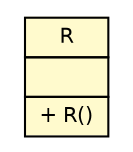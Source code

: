 #!/usr/local/bin/dot
#
# Class diagram 
# Generated by UMLGraph version R5_6_6-1-g9240c4 (http://www.umlgraph.org/)
#

digraph G {
	edge [fontname="Helvetica",fontsize=10,labelfontname="Helvetica",labelfontsize=10];
	node [fontname="Helvetica",fontsize=10,shape=plaintext];
	nodesep=0.25;
	ranksep=0.5;
	// epfl.sweng.R
	c502 [label=<<table title="epfl.sweng.R" border="0" cellborder="1" cellspacing="0" cellpadding="2" port="p" bgcolor="lemonChiffon" href="./R.html">
		<tr><td><table border="0" cellspacing="0" cellpadding="1">
<tr><td align="center" balign="center"> R </td></tr>
		</table></td></tr>
		<tr><td><table border="0" cellspacing="0" cellpadding="1">
<tr><td align="left" balign="left">  </td></tr>
		</table></td></tr>
		<tr><td><table border="0" cellspacing="0" cellpadding="1">
<tr><td align="left" balign="left"> + R() </td></tr>
		</table></td></tr>
		</table>>, URL="./R.html", fontname="Helvetica", fontcolor="black", fontsize=10.0];
}

